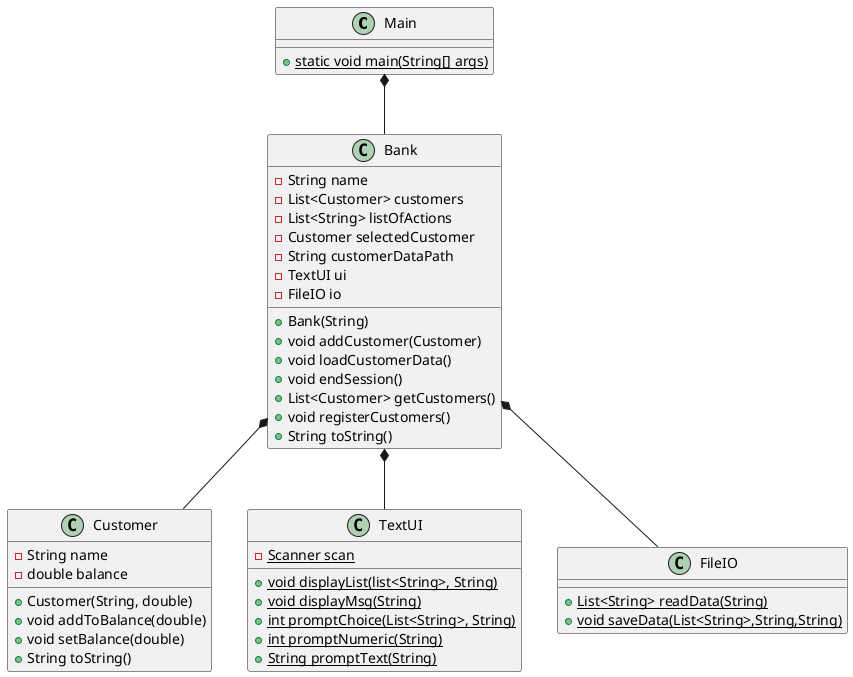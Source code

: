 @startuml
class Main{
 {static}+ static void main(String[] args)

}

class Bank{
 - String name
 - List<Customer> customers
 - List<String> listOfActions
 - Customer selectedCustomer
 - String customerDataPath
 - TextUI ui
 - FileIO io

 + Bank(String)
 + void addCustomer(Customer)
 + void loadCustomerData()
 + void endSession()
 + List<Customer> getCustomers()
 + void registerCustomers()
 + String toString()
}

class Customer{
 - String name
 - double balance
 + Customer(String, double)
 + void addToBalance(double)
 + void setBalance(double)
 + String toString()

}

class TextUI{
 {static}- Scanner scan
 {static}+ void displayList(list<String>, String)
 {static}+ void displayMsg(String)
 {static}+ int promptChoice(List<String>, String)
 {static}+int promptNumeric(String)
 {static}+ String promptText(String)

}
class FileIO{
{static}+List<String> readData(String)
{static}+void saveData(List<String>,String,String)
}


Main *-- Bank
Bank *-- Customer
Bank *-- TextUI
Bank *-- FileIO

@enduml